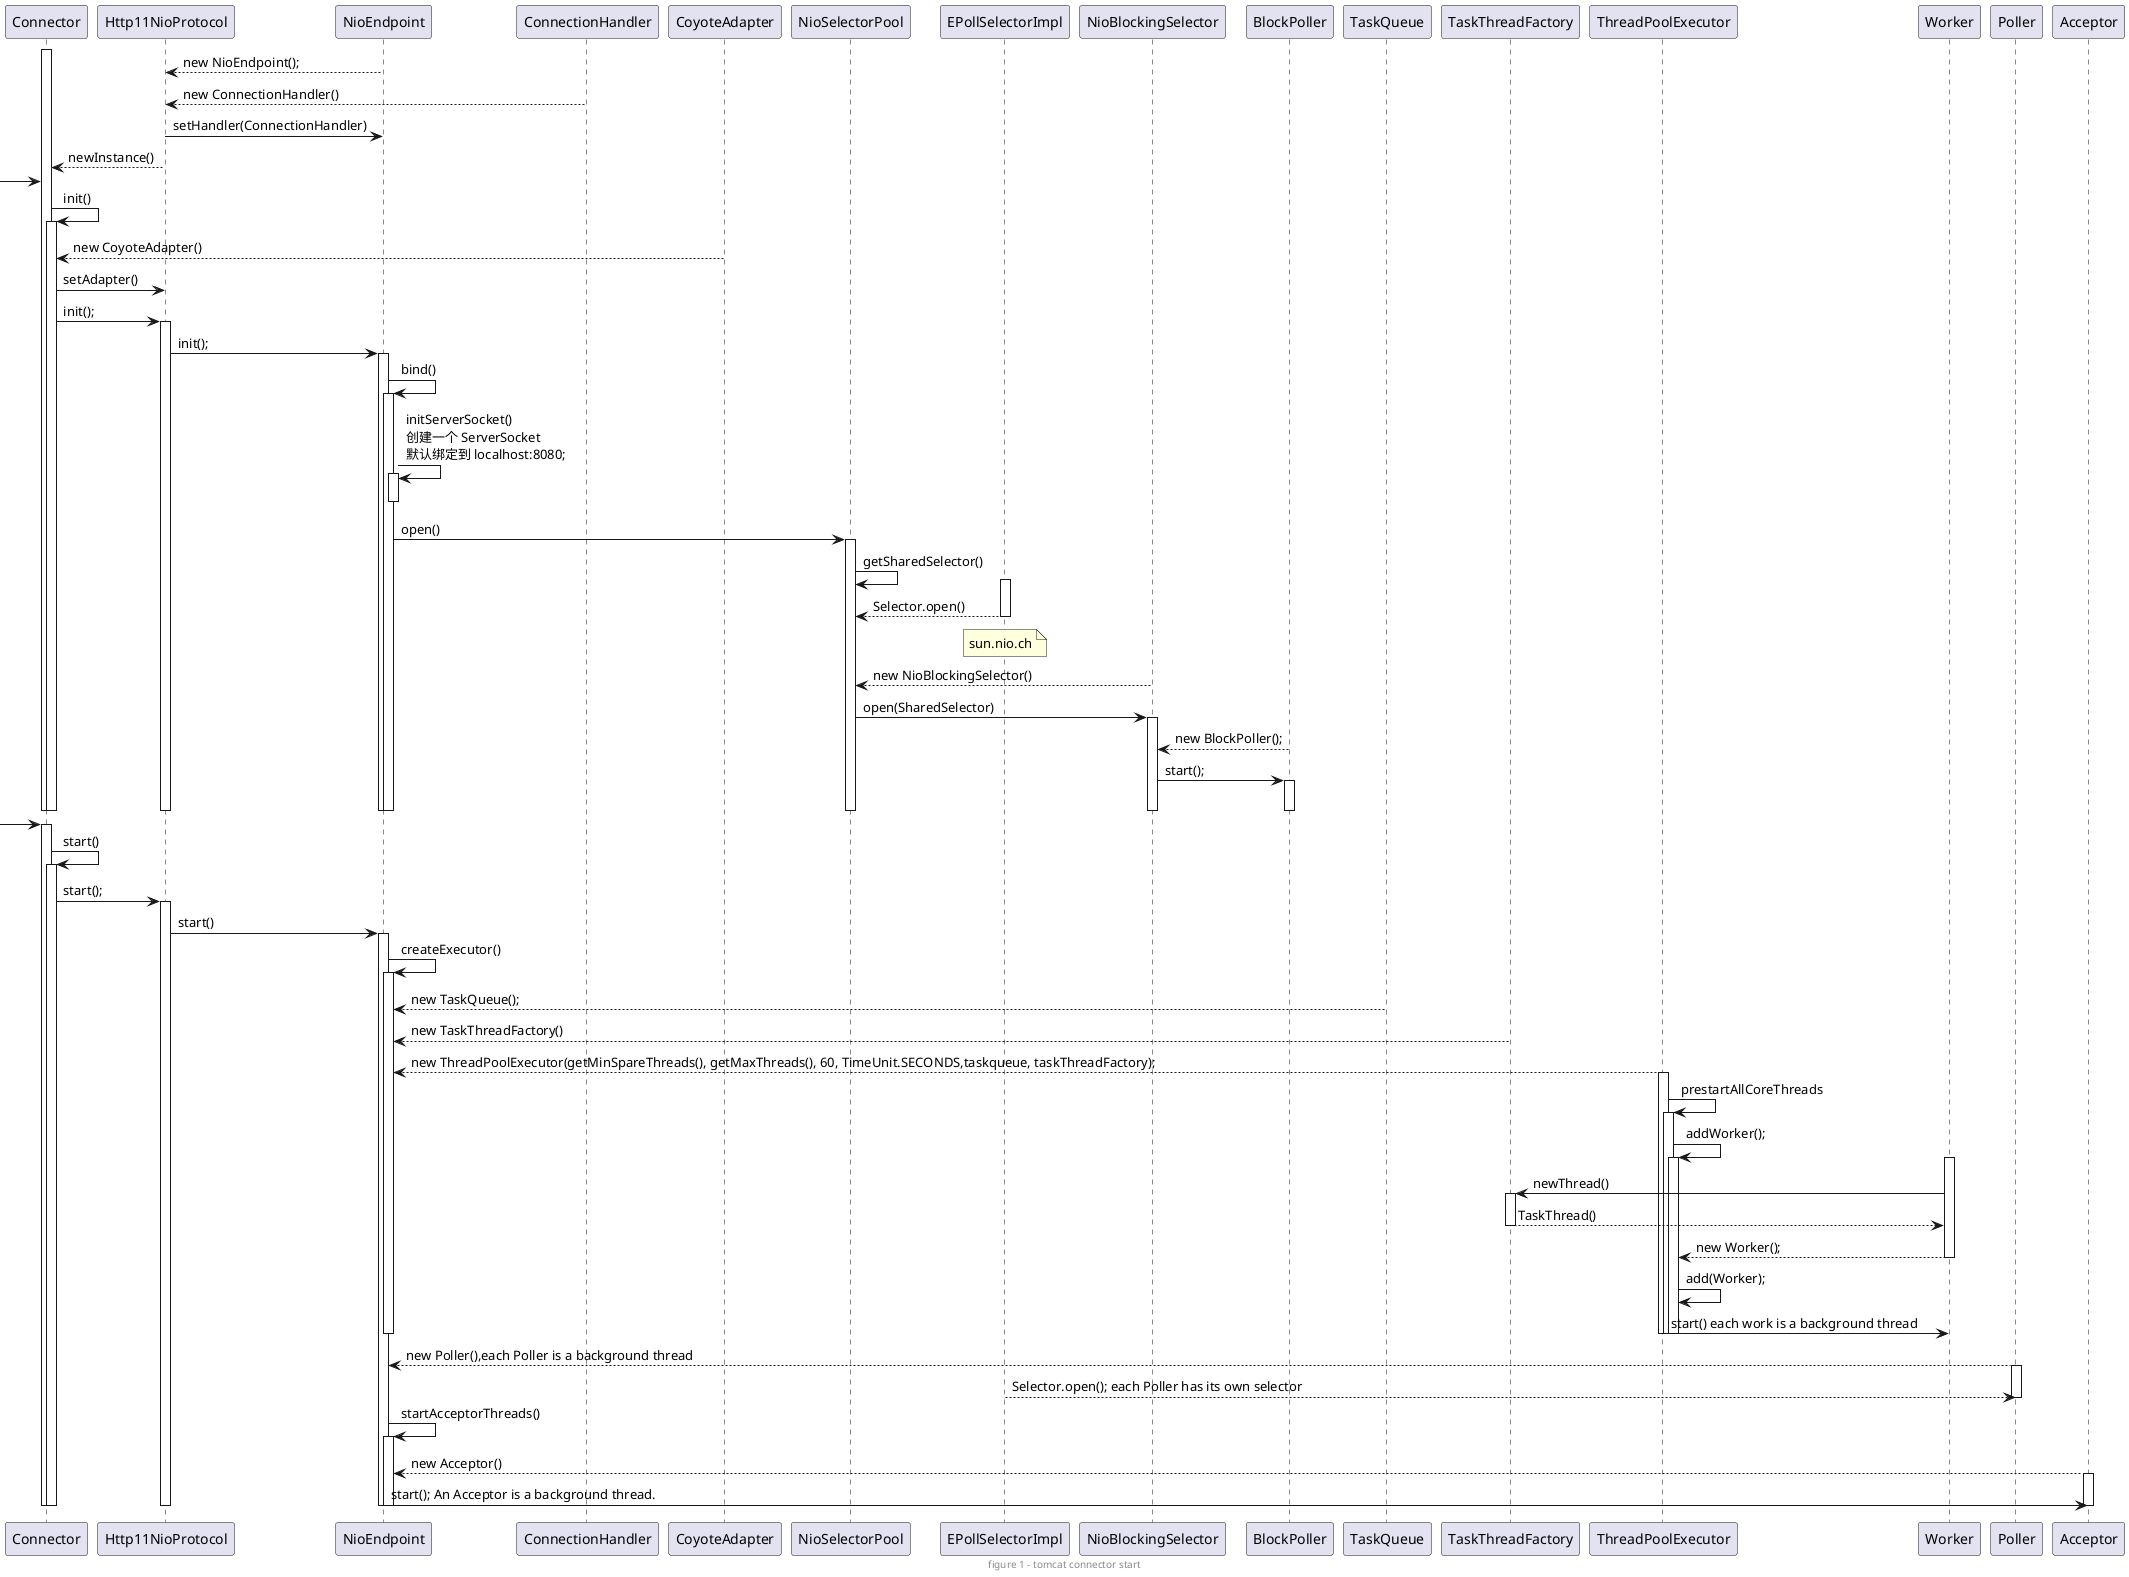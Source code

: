 @startuml
activate Connector
Http11NioProtocol <-- NioEndpoint: new NioEndpoint();
Http11NioProtocol <-- ConnectionHandler : new ConnectionHandler()
Http11NioProtocol -> NioEndpoint : setHandler(ConnectionHandler)
Connector <-- Http11NioProtocol : newInstance()

-> Connector
Connector -> Connector : init()
    activate Connector
        Connector <-- CoyoteAdapter : new CoyoteAdapter()
        Connector -> Http11NioProtocol : setAdapter()
        Connector -> Http11NioProtocol : init();
        activate Http11NioProtocol
            Http11NioProtocol -> NioEndpoint : init();
            activate NioEndpoint
                NioEndpoint -> NioEndpoint : bind()
                activate NioEndpoint
                    NioEndpoint -> NioEndpoint : initServerSocket()\n创建一个 ServerSocket \n默认绑定到 localhost:8080;
                    activate NioEndpoint
                    deactivate NioEndpoint
                    NioEndpoint -> NioSelectorPool : open()
                    activate NioSelectorPool
                        NioSelectorPool -> NioSelectorPool : getSharedSelector()
                        activate EPollSelectorImpl
                            EPollSelectorImpl --> NioSelectorPool : Selector.open()
                        deactivate EPollSelectorImpl
                        note over EPollSelectorImpl
                        sun.nio.ch
                        end note
                        NioBlockingSelector --> NioSelectorPool : new NioBlockingSelector()
                        NioSelectorPool -> NioBlockingSelector : open(SharedSelector)
                        activate NioBlockingSelector
                            BlockPoller --> NioBlockingSelector : new BlockPoller();
                            NioBlockingSelector -> BlockPoller : start();
                            activate BlockPoller
                                ' todo background thread
                            deactivate BlockPoller
                        deactivate NioBlockingSelector
                    deactivate NioSelectorPool
                deactivate NioEndpoint
            deactivate NioEndpoint
        deactivate Http11NioProtocol
    deactivate Connector
deactivate Connector

-> Connector
activate Connector
    Connector -> Connector : start()
    activate Connector
        Connector -> Http11NioProtocol : start();
        activate Http11NioProtocol
            Http11NioProtocol -> NioEndpoint : start()
            activate NioEndpoint
                NioEndpoint -> NioEndpoint : createExecutor()
                activate NioEndpoint
                    TaskQueue --> NioEndpoint : new TaskQueue();
                    TaskThreadFactory --> NioEndpoint : new TaskThreadFactory()
                    ThreadPoolExecutor --> NioEndpoint : new ThreadPoolExecutor(getMinSpareThreads(), getMaxThreads(), 60, TimeUnit.SECONDS,taskqueue, taskThreadFactory);
                    activate ThreadPoolExecutor
                        ThreadPoolExecutor -> ThreadPoolExecutor : prestartAllCoreThreads
                        activate ThreadPoolExecutor
                            ThreadPoolExecutor -> ThreadPoolExecutor : addWorker();
                            activate ThreadPoolExecutor
                                activate Worker
                                    Worker -> TaskThreadFactory : newThread()
                                    activate TaskThreadFactory
                                        TaskThreadFactory --> Worker : TaskThread()
                                    deactivate TaskThreadFactory
                                    ThreadPoolExecutor <-- Worker : new Worker();
                                deactivate Worker
                                ThreadPoolExecutor -> ThreadPoolExecutor : add(Worker);
                                ThreadPoolExecutor -> Worker : start() each work is a background thread
                            deactivate ThreadPoolExecutor
                        deactivate ThreadPoolExecutor

                    deactivate ThreadPoolExecutor
                deactivate NioEndpoint
                NioEndpoint <-- Poller : new Poller(),each Poller is a background thread
                activate Poller
                    EPollSelectorImpl --> Poller : Selector.open(); each Poller has its own selector
                deactivate Poller
                NioEndpoint -> NioEndpoint : startAcceptorThreads()
                activate NioEndpoint
                    Acceptor --> NioEndpoint : new Acceptor()
                    activate Acceptor
                        NioEndpoint -> Acceptor: start(); An Acceptor is a background thread.
                    deactivate Acceptor
                deactivate NioEndpoint
            deactivate NioEndpoint
        deactivate Http11NioProtocol
    deactivate Connector
deactivate Connector
footer
figure 1 - tomcat connector start
endfooter
@enduml
